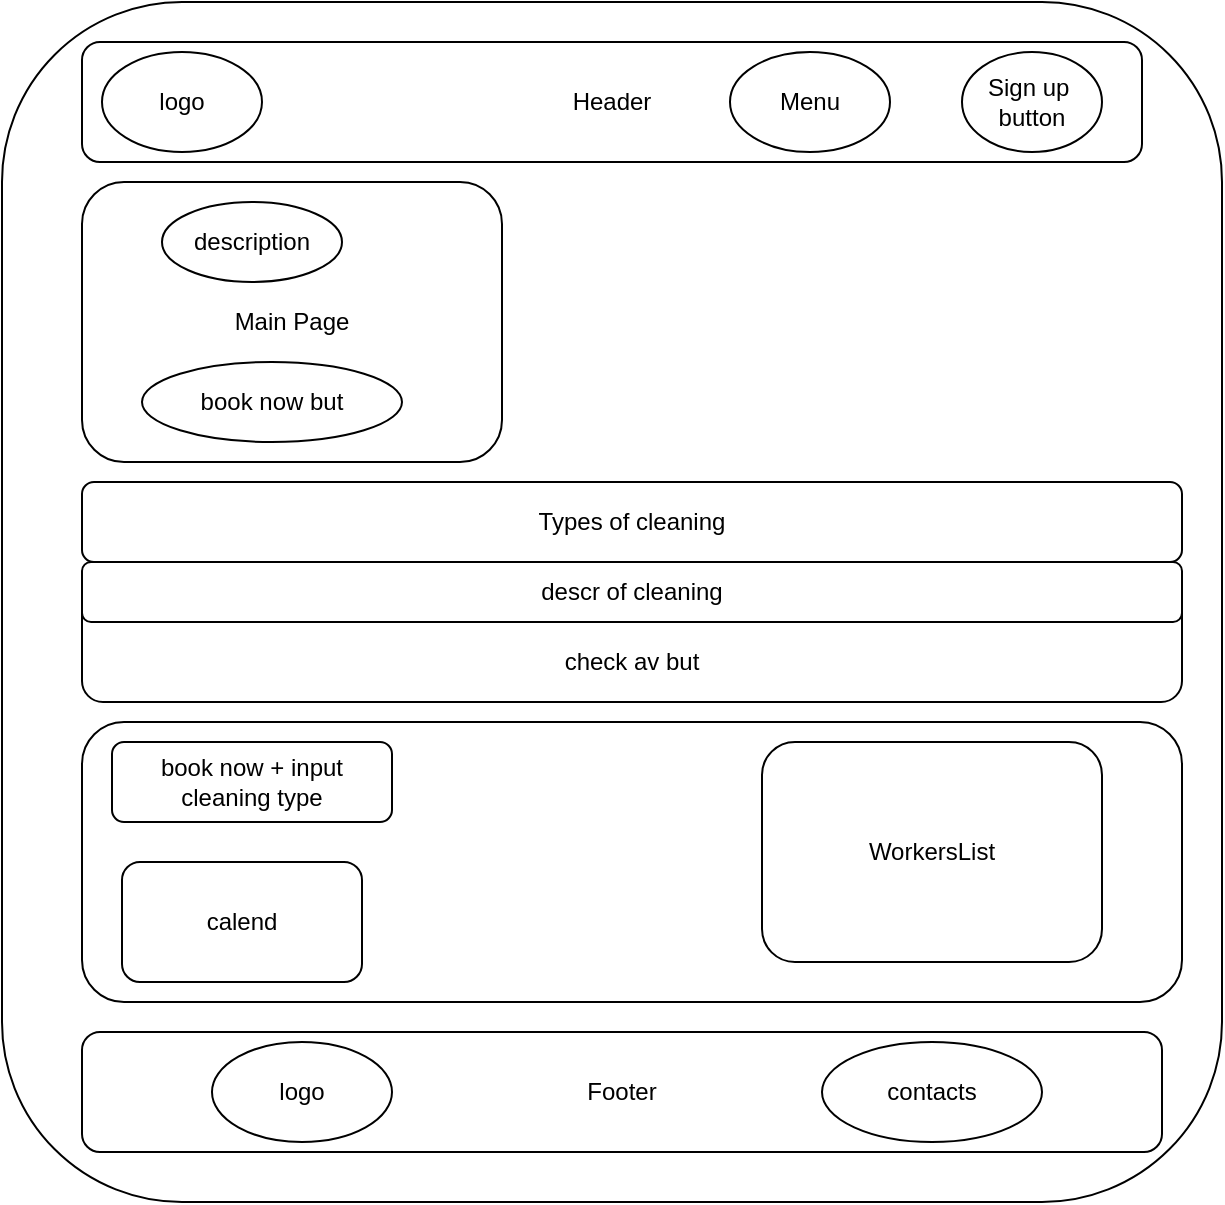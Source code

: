 <mxfile version="16.5.1" type="device"><diagram id="k6eLv8MXWLYEiuKmoovF" name="Страница 1"><mxGraphModel dx="1038" dy="649" grid="1" gridSize="10" guides="1" tooltips="1" connect="1" arrows="1" fold="1" page="1" pageScale="1" pageWidth="827" pageHeight="1169" math="0" shadow="0"><root><mxCell id="0"/><mxCell id="1" parent="0"/><mxCell id="3XrEE1XUDc4FiGxBguCm-1" value="" style="rounded=1;whiteSpace=wrap;html=1;" vertex="1" parent="1"><mxGeometry x="50" y="40" width="610" height="600" as="geometry"/></mxCell><mxCell id="3XrEE1XUDc4FiGxBguCm-2" value="Header" style="rounded=1;whiteSpace=wrap;html=1;" vertex="1" parent="1"><mxGeometry x="90" y="60" width="530" height="60" as="geometry"/></mxCell><mxCell id="3XrEE1XUDc4FiGxBguCm-3" value="logo" style="ellipse;whiteSpace=wrap;html=1;" vertex="1" parent="1"><mxGeometry x="100" y="65" width="80" height="50" as="geometry"/></mxCell><mxCell id="3XrEE1XUDc4FiGxBguCm-4" value="Menu" style="ellipse;whiteSpace=wrap;html=1;" vertex="1" parent="1"><mxGeometry x="414" y="65" width="80" height="50" as="geometry"/></mxCell><mxCell id="3XrEE1XUDc4FiGxBguCm-5" value="Sign up&amp;nbsp;&lt;br&gt;button" style="ellipse;whiteSpace=wrap;html=1;" vertex="1" parent="1"><mxGeometry x="530" y="65" width="70" height="50" as="geometry"/></mxCell><mxCell id="3XrEE1XUDc4FiGxBguCm-6" value="Main Page" style="rounded=1;whiteSpace=wrap;html=1;" vertex="1" parent="1"><mxGeometry x="90" y="130" width="210" height="140" as="geometry"/></mxCell><mxCell id="3XrEE1XUDc4FiGxBguCm-7" value="description" style="ellipse;whiteSpace=wrap;html=1;" vertex="1" parent="1"><mxGeometry x="130" y="140" width="90" height="40" as="geometry"/></mxCell><mxCell id="3XrEE1XUDc4FiGxBguCm-8" value="book now but" style="ellipse;whiteSpace=wrap;html=1;" vertex="1" parent="1"><mxGeometry x="120" y="220" width="130" height="40" as="geometry"/></mxCell><mxCell id="3XrEE1XUDc4FiGxBguCm-9" value="Types of cleaning" style="rounded=1;whiteSpace=wrap;html=1;" vertex="1" parent="1"><mxGeometry x="90" y="280" width="550" height="40" as="geometry"/></mxCell><mxCell id="3XrEE1XUDc4FiGxBguCm-10" value="&lt;br&gt;&lt;br&gt;check av but" style="rounded=1;whiteSpace=wrap;html=1;" vertex="1" parent="1"><mxGeometry x="90" y="320" width="550" height="70" as="geometry"/></mxCell><mxCell id="3XrEE1XUDc4FiGxBguCm-11" value="descr of cleaning" style="rounded=1;whiteSpace=wrap;html=1;" vertex="1" parent="1"><mxGeometry x="90" y="320" width="550" height="30" as="geometry"/></mxCell><mxCell id="3XrEE1XUDc4FiGxBguCm-12" value="" style="rounded=1;whiteSpace=wrap;html=1;" vertex="1" parent="1"><mxGeometry x="90" y="400" width="550" height="140" as="geometry"/></mxCell><mxCell id="3XrEE1XUDc4FiGxBguCm-13" value="calend" style="rounded=1;whiteSpace=wrap;html=1;" vertex="1" parent="1"><mxGeometry x="110" y="470" width="120" height="60" as="geometry"/></mxCell><mxCell id="3XrEE1XUDc4FiGxBguCm-14" value="book now + input cleaning type" style="rounded=1;whiteSpace=wrap;html=1;" vertex="1" parent="1"><mxGeometry x="105" y="410" width="140" height="40" as="geometry"/></mxCell><mxCell id="3XrEE1XUDc4FiGxBguCm-15" value="WorkersList" style="rounded=1;whiteSpace=wrap;html=1;" vertex="1" parent="1"><mxGeometry x="430" y="410" width="170" height="110" as="geometry"/></mxCell><mxCell id="3XrEE1XUDc4FiGxBguCm-17" value="Footer" style="rounded=1;whiteSpace=wrap;html=1;" vertex="1" parent="1"><mxGeometry x="90" y="555" width="540" height="60" as="geometry"/></mxCell><mxCell id="3XrEE1XUDc4FiGxBguCm-18" value="logo" style="ellipse;whiteSpace=wrap;html=1;" vertex="1" parent="1"><mxGeometry x="155" y="560" width="90" height="50" as="geometry"/></mxCell><mxCell id="3XrEE1XUDc4FiGxBguCm-19" value="contacts" style="ellipse;whiteSpace=wrap;html=1;" vertex="1" parent="1"><mxGeometry x="460" y="560" width="110" height="50" as="geometry"/></mxCell></root></mxGraphModel></diagram></mxfile>